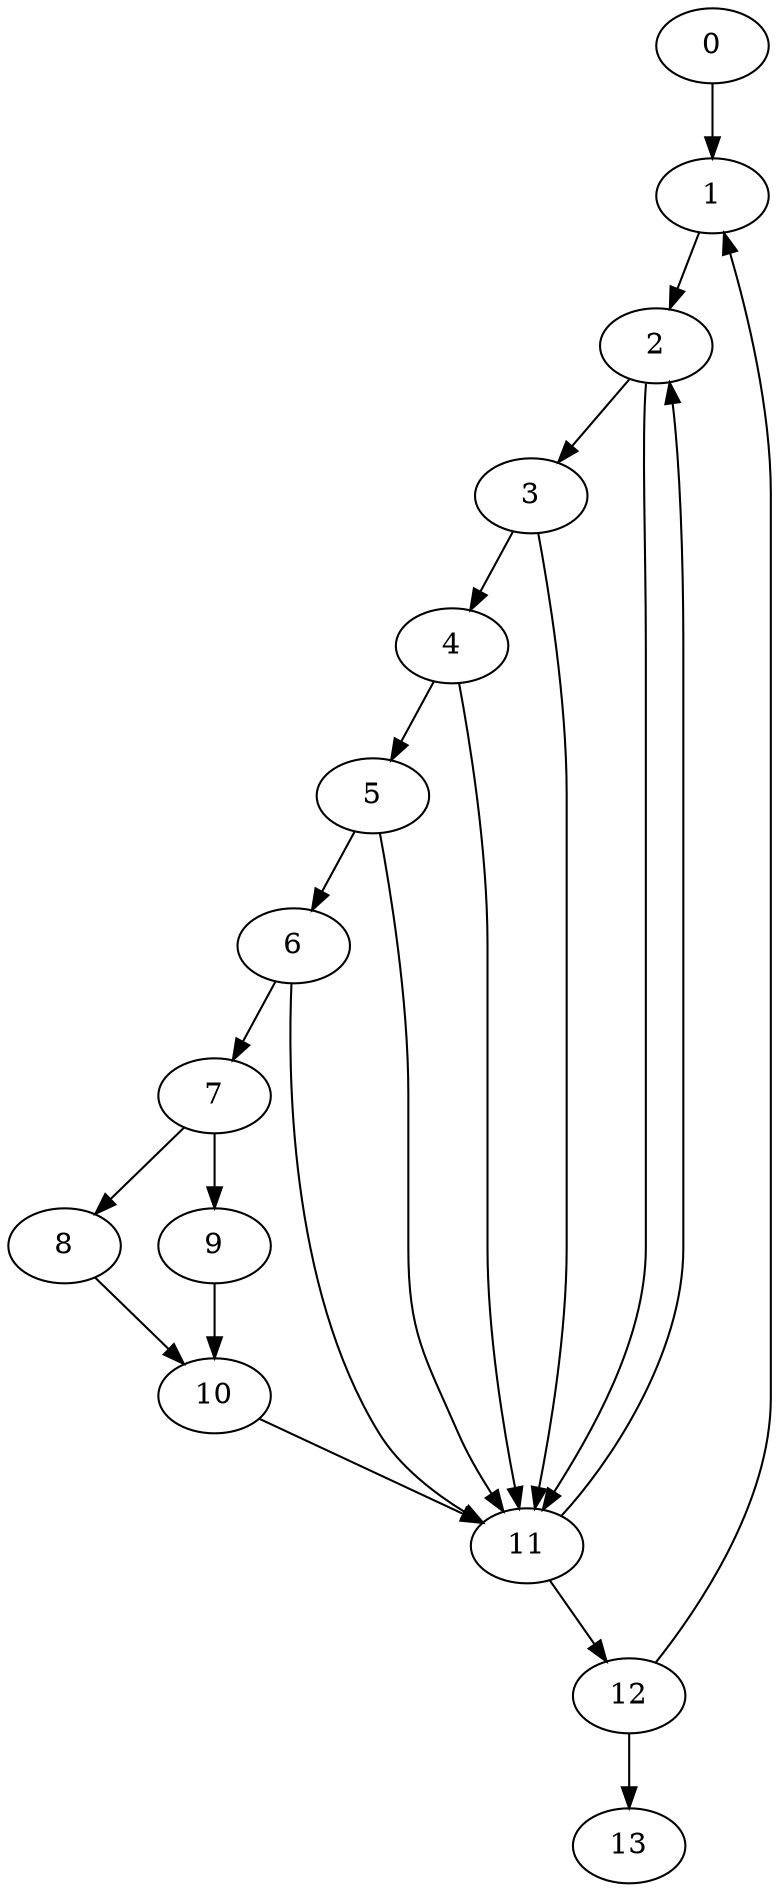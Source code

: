 digraph {
	0
	1
	2
	3
	4
	5
	6
	7
	8
	9
	10
	11
	12
	13
	3 -> 4
	7 -> 9
	8 -> 10
	9 -> 10
	11 -> 12
	0 -> 1
	12 -> 1
	4 -> 5
	7 -> 8
	2 -> 11
	3 -> 11
	4 -> 11
	5 -> 11
	6 -> 11
	10 -> 11
	12 -> 13
	1 -> 2
	11 -> 2
	2 -> 3
	6 -> 7
	5 -> 6
}
